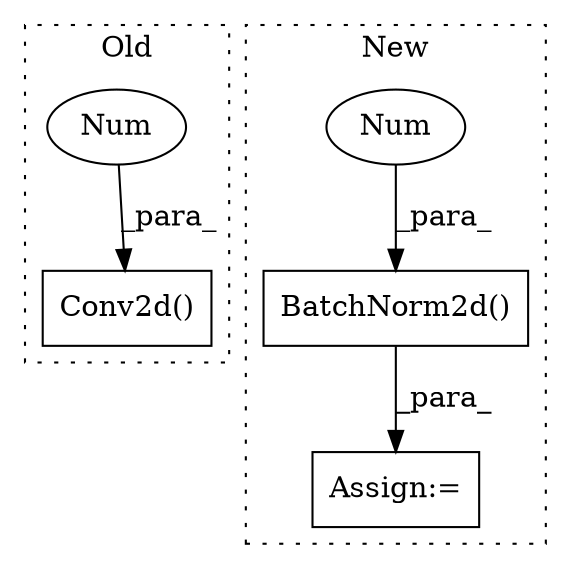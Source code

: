 digraph G {
subgraph cluster0 {
1 [label="Conv2d()" a="75" s="6799,6837" l="10,1" shape="box"];
4 [label="Num" a="76" s="6836" l="1" shape="ellipse"];
label = "Old";
style="dotted";
}
subgraph cluster1 {
2 [label="BatchNorm2d()" a="75" s="2388,2406" l="15,1" shape="box"];
3 [label="Num" a="76" s="2403" l="3" shape="ellipse"];
5 [label="Assign:=" a="68" s="1016" l="3" shape="box"];
label = "New";
style="dotted";
}
2 -> 5 [label="_para_"];
3 -> 2 [label="_para_"];
4 -> 1 [label="_para_"];
}